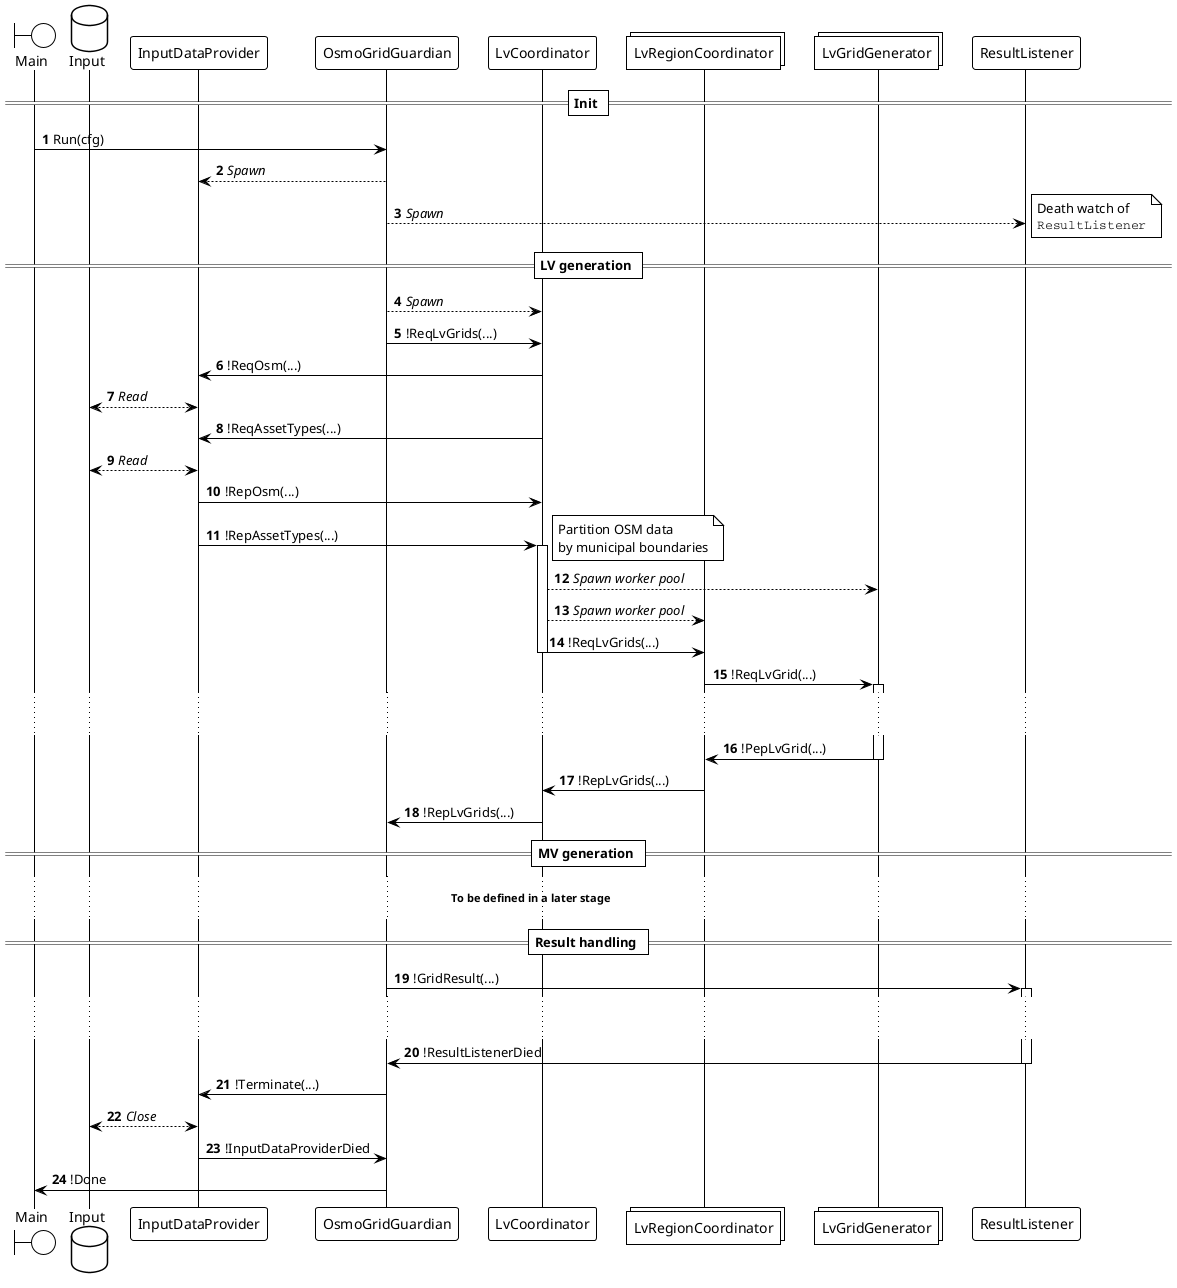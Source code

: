 @startuml
'https://plantuml.com/sequence-diagram

!theme plain
autonumber

boundary Main
database Input
participant InputDataProvider
participant OsmoGridGuardian
participant LvCoordinator
collections LvRegionCoordinator
collections LvGridGenerator
participant ResultListener

== Init ==
Main -> OsmoGridGuardian: Run(cfg)
OsmoGridGuardian --> InputDataProvider: //Spawn//

OsmoGridGuardian --> ResultListener: //Spawn//
note right: Death watch of\n""ResultListener""

== LV generation ==
OsmoGridGuardian --> LvCoordinator: //Spawn//
OsmoGridGuardian -> LvCoordinator: !ReqLvGrids(...)
LvCoordinator -> InputDataProvider: !ReqOsm(...)
InputDataProvider <--> Input: //Read//
LvCoordinator -> InputDataProvider: !ReqAssetTypes(...)
InputDataProvider <--> Input: //Read//
InputDataProvider -> LvCoordinator: !RepOsm(...)
InputDataProvider -> LvCoordinator: !RepAssetTypes(...)
activate LvCoordinator
note right: Partition OSM data\nby municipal boundaries
LvCoordinator --> LvGridGenerator: //Spawn worker pool//
LvCoordinator --> LvRegionCoordinator: //Spawn worker pool//

LvCoordinator -> LvRegionCoordinator: !ReqLvGrids(...)
deactivate LvCoordinator
LvRegionCoordinator -> LvGridGenerator: !ReqLvGrid(...)
activate LvGridGenerator
... ...
LvGridGenerator -> LvRegionCoordinator: !PepLvGrid(...)
deactivate LvGridGenerator

LvRegionCoordinator -> LvCoordinator: !RepLvGrids(...)
LvCoordinator -> OsmoGridGuardian: !RepLvGrids(...)

== MV generation ==
... **To be defined in a later stage** ...

== Result handling ==
OsmoGridGuardian -> ResultListener: !GridResult(...)
activate ResultListener
... ...
ResultListener -> OsmoGridGuardian: !ResultListenerDied
deactivate ResultListener
OsmoGridGuardian -> InputDataProvider: !Terminate(...)
InputDataProvider <--> Input: //Close//
InputDataProvider -> OsmoGridGuardian: !InputDataProviderDied

OsmoGridGuardian -> Main: !Done

'TODO: Don't forget to spawn and initialize the ResultListener

@enduml

